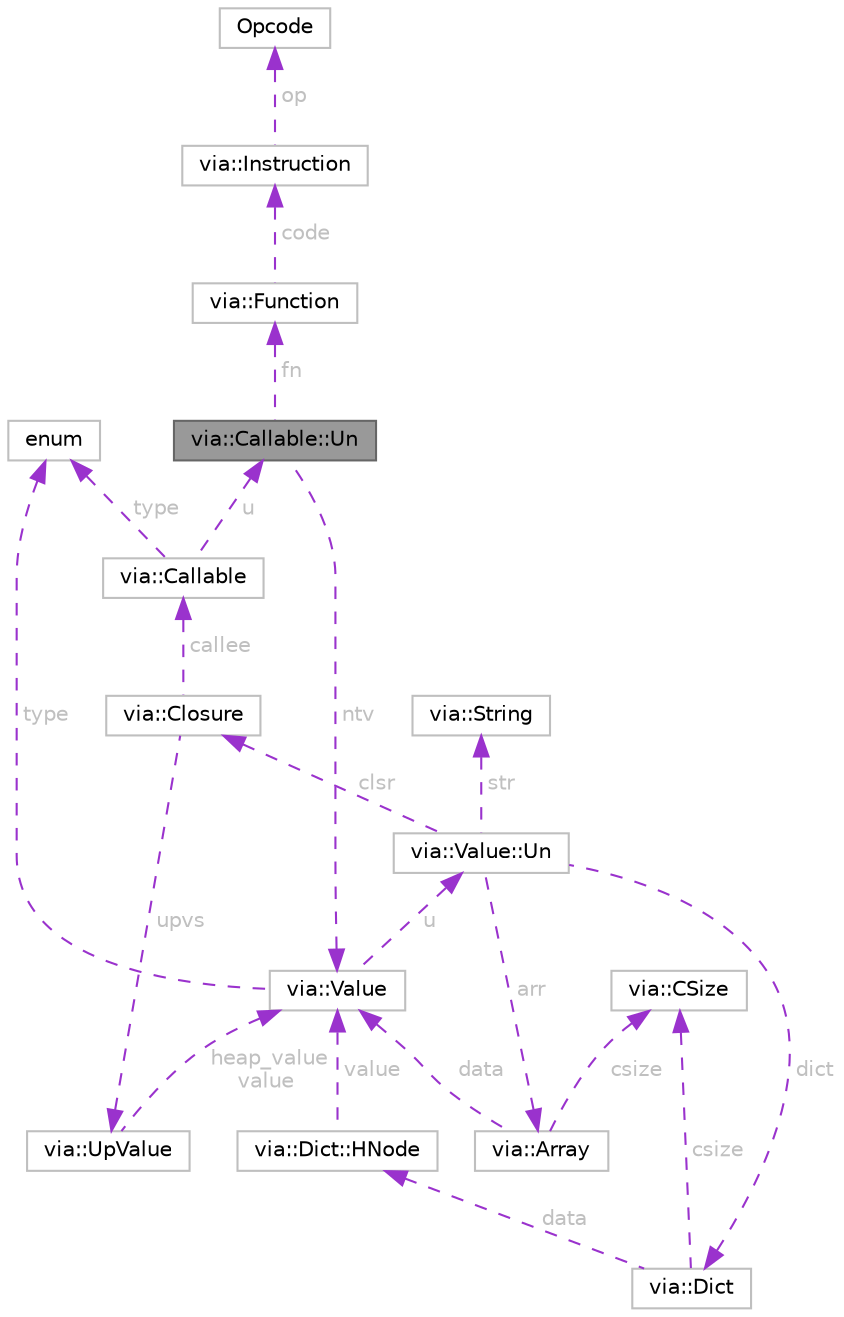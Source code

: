 digraph "via::Callable::Un"
{
 // LATEX_PDF_SIZE
  bgcolor="transparent";
  edge [fontname=Helvetica,fontsize=10,labelfontname=Helvetica,labelfontsize=10];
  node [fontname=Helvetica,fontsize=10,shape=box,height=0.2,width=0.4];
  Node1 [id="Node000001",label="via::Callable::Un",height=0.2,width=0.4,color="gray40", fillcolor="grey60", style="filled", fontcolor="black",tooltip=" "];
  Node2 -> Node1 [id="edge21_Node000001_Node000002",dir="back",color="darkorchid3",style="dashed",tooltip=" ",label=" fn",fontcolor="grey" ];
  Node2 [id="Node000002",label="via::Function",height=0.2,width=0.4,color="grey75", fillcolor="white", style="filled",URL="$structvia_1_1Function.html",tooltip=" "];
  Node3 -> Node2 [id="edge22_Node000002_Node000003",dir="back",color="darkorchid3",style="dashed",tooltip=" ",label=" code",fontcolor="grey" ];
  Node3 [id="Node000003",label="via::Instruction",height=0.2,width=0.4,color="grey75", fillcolor="white", style="filled",URL="$structvia_1_1Instruction.html",tooltip=" "];
  Node4 -> Node3 [id="edge23_Node000003_Node000004",dir="back",color="darkorchid3",style="dashed",tooltip=" ",label=" op",fontcolor="grey" ];
  Node4 [id="Node000004",label="Opcode",height=0.2,width=0.4,color="grey75", fillcolor="white", style="filled",tooltip=" "];
  Node5 -> Node1 [id="edge24_Node000001_Node000005",dir="back",color="darkorchid3",style="dashed",tooltip=" ",label=" ntv",fontcolor="grey" ];
  Node5 [id="Node000005",label="via::Value",height=0.2,width=0.4,color="grey75", fillcolor="white", style="filled",URL="$structvia_1_1Value.html",tooltip=" "];
  Node6 -> Node5 [id="edge25_Node000005_Node000006",dir="back",color="darkorchid3",style="dashed",tooltip=" ",label=" type",fontcolor="grey" ];
  Node6 [id="Node000006",label="enum",height=0.2,width=0.4,color="grey75", fillcolor="white", style="filled",tooltip=" "];
  Node7 -> Node5 [id="edge26_Node000005_Node000007",dir="back",color="darkorchid3",style="dashed",tooltip=" ",label=" u",fontcolor="grey" ];
  Node7 [id="Node000007",label="via::Value::Un",height=0.2,width=0.4,color="grey75", fillcolor="white", style="filled",URL="$unionvia_1_1Value_1_1Un.html",tooltip=" "];
  Node8 -> Node7 [id="edge27_Node000007_Node000008",dir="back",color="darkorchid3",style="dashed",tooltip=" ",label=" str",fontcolor="grey" ];
  Node8 [id="Node000008",label="via::String",height=0.2,width=0.4,color="grey75", fillcolor="white", style="filled",URL="$structvia_1_1String.html",tooltip=" "];
  Node9 -> Node7 [id="edge28_Node000007_Node000009",dir="back",color="darkorchid3",style="dashed",tooltip=" ",label=" arr",fontcolor="grey" ];
  Node9 [id="Node000009",label="via::Array",height=0.2,width=0.4,color="grey75", fillcolor="white", style="filled",URL="$structvia_1_1Array.html",tooltip=" "];
  Node5 -> Node9 [id="edge29_Node000009_Node000005",dir="back",color="darkorchid3",style="dashed",tooltip=" ",label=" data",fontcolor="grey" ];
  Node10 -> Node9 [id="edge30_Node000009_Node000010",dir="back",color="darkorchid3",style="dashed",tooltip=" ",label=" csize",fontcolor="grey" ];
  Node10 [id="Node000010",label="via::CSize",height=0.2,width=0.4,color="grey75", fillcolor="white", style="filled",URL="$structvia_1_1CSize.html",tooltip=" "];
  Node11 -> Node7 [id="edge31_Node000007_Node000011",dir="back",color="darkorchid3",style="dashed",tooltip=" ",label=" dict",fontcolor="grey" ];
  Node11 [id="Node000011",label="via::Dict",height=0.2,width=0.4,color="grey75", fillcolor="white", style="filled",URL="$structvia_1_1Dict.html",tooltip=" "];
  Node12 -> Node11 [id="edge32_Node000011_Node000012",dir="back",color="darkorchid3",style="dashed",tooltip=" ",label=" data",fontcolor="grey" ];
  Node12 [id="Node000012",label="via::Dict::HNode",height=0.2,width=0.4,color="grey75", fillcolor="white", style="filled",URL="$structvia_1_1Dict_1_1HNode.html",tooltip=" "];
  Node5 -> Node12 [id="edge33_Node000012_Node000005",dir="back",color="darkorchid3",style="dashed",tooltip=" ",label=" value",fontcolor="grey" ];
  Node10 -> Node11 [id="edge34_Node000011_Node000010",dir="back",color="darkorchid3",style="dashed",tooltip=" ",label=" csize",fontcolor="grey" ];
  Node13 -> Node7 [id="edge35_Node000007_Node000013",dir="back",color="darkorchid3",style="dashed",tooltip=" ",label=" clsr",fontcolor="grey" ];
  Node13 [id="Node000013",label="via::Closure",height=0.2,width=0.4,color="grey75", fillcolor="white", style="filled",URL="$structvia_1_1Closure.html",tooltip=" "];
  Node14 -> Node13 [id="edge36_Node000013_Node000014",dir="back",color="darkorchid3",style="dashed",tooltip=" ",label=" callee",fontcolor="grey" ];
  Node14 [id="Node000014",label="via::Callable",height=0.2,width=0.4,color="grey75", fillcolor="white", style="filled",URL="$structvia_1_1Callable.html",tooltip=" "];
  Node6 -> Node14 [id="edge37_Node000014_Node000006",dir="back",color="darkorchid3",style="dashed",tooltip=" ",label=" type",fontcolor="grey" ];
  Node1 -> Node14 [id="edge38_Node000014_Node000001",dir="back",color="darkorchid3",style="dashed",tooltip=" ",label=" u",fontcolor="grey" ];
  Node15 -> Node13 [id="edge39_Node000013_Node000015",dir="back",color="darkorchid3",style="dashed",tooltip=" ",label=" upvs",fontcolor="grey" ];
  Node15 [id="Node000015",label="via::UpValue",height=0.2,width=0.4,color="grey75", fillcolor="white", style="filled",URL="$structvia_1_1UpValue.html",tooltip=" "];
  Node5 -> Node15 [id="edge40_Node000015_Node000005",dir="back",color="darkorchid3",style="dashed",tooltip=" ",label=" heap_value\nvalue",fontcolor="grey" ];
}
